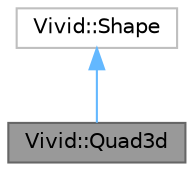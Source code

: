 digraph "Vivid::Quad3d"
{
 // LATEX_PDF_SIZE
  bgcolor="transparent";
  edge [fontname=Helvetica,fontsize=10,labelfontname=Helvetica,labelfontsize=10];
  node [fontname=Helvetica,fontsize=10,shape=box,height=0.2,width=0.4];
  Node1 [label="Vivid::Quad3d",height=0.2,width=0.4,color="gray40", fillcolor="grey60", style="filled", fontcolor="black",tooltip=" "];
  Node2 -> Node1 [dir="back",color="steelblue1",style="solid"];
  Node2 [label="Vivid::Shape",height=0.2,width=0.4,color="grey75", fillcolor="white", style="filled",URL="$d5/d2d/class_vivid_1_1_shape.html",tooltip=" "];
}
